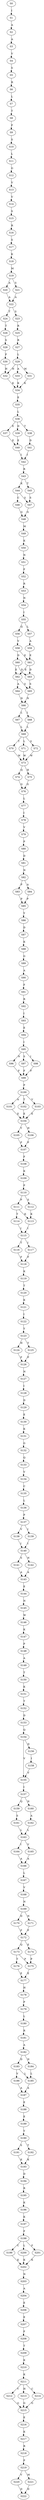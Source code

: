 strict digraph  {
	S0 -> S1 [ label = I ];
	S1 -> S2 [ label = A ];
	S2 -> S3 [ label = A ];
	S3 -> S4 [ label = V ];
	S4 -> S5 [ label = S ];
	S5 -> S6 [ label = R ];
	S6 -> S7 [ label = L ];
	S7 -> S8 [ label = T ];
	S8 -> S9 [ label = F ];
	S9 -> S10 [ label = S ];
	S10 -> S11 [ label = L ];
	S11 -> S12 [ label = G ];
	S12 -> S13 [ label = V ];
	S13 -> S14 [ label = V ];
	S14 -> S15 [ label = S ];
	S15 -> S16 [ label = R ];
	S16 -> S17 [ label = S ];
	S17 -> S18 [ label = K ];
	S18 -> S19 [ label = M ];
	S19 -> S20 [ label = A ];
	S19 -> S21 [ label = S ];
	S20 -> S22 [ label = A ];
	S21 -> S22 [ label = A ];
	S22 -> S23 [ label = S ];
	S22 -> S24 [ label = T ];
	S23 -> S25 [ label = R ];
	S24 -> S26 [ label = T ];
	S25 -> S27 [ label = R ];
	S26 -> S28 [ label = S ];
	S27 -> S29 [ label = L ];
	S28 -> S30 [ label = F ];
	S29 -> S31 [ label = M ];
	S29 -> S32 [ label = H ];
	S29 -> S33 [ label = A ];
	S30 -> S32 [ label = H ];
	S31 -> S34 [ label = K ];
	S32 -> S34 [ label = K ];
	S33 -> S34 [ label = K ];
	S34 -> S35 [ label = E ];
	S35 -> S36 [ label = L ];
	S36 -> S37 [ label = E ];
	S36 -> S38 [ label = T ];
	S36 -> S39 [ label = D ];
	S37 -> S40 [ label = E ];
	S38 -> S41 [ label = D ];
	S39 -> S40 [ label = E ];
	S40 -> S42 [ label = I ];
	S41 -> S42 [ label = I ];
	S42 -> S43 [ label = R ];
	S43 -> S44 [ label = K ];
	S43 -> S45 [ label = T ];
	S44 -> S46 [ label = C ];
	S44 -> S47 [ label = S ];
	S45 -> S47 [ label = S ];
	S46 -> S48 [ label = G ];
	S47 -> S48 [ label = G ];
	S48 -> S49 [ label = M ];
	S49 -> S50 [ label = K ];
	S50 -> S51 [ label = N ];
	S51 -> S52 [ label = F ];
	S52 -> S53 [ label = R ];
	S53 -> S54 [ label = N ];
	S54 -> S55 [ label = I ];
	S55 -> S56 [ label = Q ];
	S55 -> S57 [ label = L ];
	S56 -> S58 [ label = V ];
	S57 -> S59 [ label = A ];
	S58 -> S60 [ label = D ];
	S58 -> S61 [ label = E ];
	S59 -> S61 [ label = E ];
	S60 -> S62 [ label = E ];
	S60 -> S63 [ label = D ];
	S61 -> S63 [ label = D ];
	S61 -> S62 [ label = E ];
	S62 -> S64 [ label = A ];
	S62 -> S65 [ label = S ];
	S63 -> S65 [ label = S ];
	S64 -> S66 [ label = N ];
	S65 -> S66 [ label = N ];
	S66 -> S67 [ label = L ];
	S66 -> S68 [ label = I ];
	S67 -> S69 [ label = L ];
	S68 -> S69 [ label = L ];
	S69 -> S70 [ label = T ];
	S69 -> S71 [ label = L ];
	S69 -> S72 [ label = S ];
	S70 -> S73 [ label = W ];
	S71 -> S73 [ label = W ];
	S72 -> S73 [ label = W ];
	S73 -> S74 [ label = Q ];
	S73 -> S75 [ label = H ];
	S74 -> S76 [ label = G ];
	S75 -> S76 [ label = G ];
	S76 -> S77 [ label = L ];
	S77 -> S78 [ label = I ];
	S78 -> S79 [ label = V ];
	S79 -> S80 [ label = P ];
	S80 -> S81 [ label = D ];
	S81 -> S82 [ label = N ];
	S82 -> S83 [ label = P ];
	S82 -> S84 [ label = A ];
	S83 -> S85 [ label = P ];
	S84 -> S85 [ label = P ];
	S85 -> S86 [ label = Y ];
	S86 -> S87 [ label = D ];
	S87 -> S88 [ label = K ];
	S88 -> S89 [ label = G ];
	S89 -> S90 [ label = A ];
	S90 -> S91 [ label = F ];
	S91 -> S92 [ label = R ];
	S92 -> S93 [ label = I ];
	S93 -> S94 [ label = E ];
	S94 -> S95 [ label = I ];
	S95 -> S96 [ label = N ];
	S95 -> S97 [ label = S ];
	S95 -> S98 [ label = I ];
	S96 -> S99 [ label = F ];
	S97 -> S99 [ label = F ];
	S98 -> S99 [ label = F ];
	S99 -> S100 [ label = P ];
	S100 -> S101 [ label = A ];
	S100 -> S102 [ label = T ];
	S100 -> S103 [ label = V ];
	S101 -> S104 [ label = E ];
	S102 -> S104 [ label = E ];
	S103 -> S104 [ label = E ];
	S104 -> S105 [ label = Y ];
	S104 -> S106 [ label = H ];
	S105 -> S107 [ label = P ];
	S106 -> S107 [ label = P ];
	S107 -> S108 [ label = F ];
	S108 -> S109 [ label = K ];
	S109 -> S110 [ label = P ];
	S110 -> S111 [ label = P ];
	S110 -> S112 [ label = S ];
	S111 -> S113 [ label = K ];
	S111 -> S114 [ label = T ];
	S112 -> S113 [ label = K ];
	S113 -> S115 [ label = I ];
	S114 -> S115 [ label = I ];
	S115 -> S116 [ label = T ];
	S115 -> S117 [ label = I ];
	S116 -> S118 [ label = F ];
	S117 -> S118 [ label = F ];
	S118 -> S119 [ label = K ];
	S119 -> S120 [ label = T ];
	S120 -> S121 [ label = K ];
	S121 -> S122 [ label = I ];
	S122 -> S123 [ label = Y ];
	S123 -> S124 [ label = H ];
	S123 -> S125 [ label = Y ];
	S124 -> S126 [ label = P ];
	S125 -> S126 [ label = P ];
	S126 -> S127 [ label = N ];
	S127 -> S128 [ label = I ];
	S128 -> S129 [ label = D ];
	S129 -> S130 [ label = E ];
	S130 -> S131 [ label = K ];
	S131 -> S132 [ label = G ];
	S132 -> S133 [ label = Q ];
	S133 -> S134 [ label = V ];
	S134 -> S135 [ label = C ];
	S135 -> S136 [ label = L ];
	S136 -> S137 [ label = P ];
	S137 -> S138 [ label = V ];
	S137 -> S139 [ label = I ];
	S138 -> S140 [ label = I ];
	S139 -> S140 [ label = I ];
	S140 -> S141 [ label = S ];
	S140 -> S142 [ label = N ];
	S141 -> S143 [ label = A ];
	S142 -> S143 [ label = A ];
	S143 -> S144 [ label = E ];
	S144 -> S145 [ label = N ];
	S145 -> S146 [ label = W ];
	S146 -> S147 [ label = K ];
	S147 -> S148 [ label = P ];
	S148 -> S149 [ label = A ];
	S149 -> S150 [ label = T ];
	S150 -> S151 [ label = K ];
	S151 -> S152 [ label = T ];
	S152 -> S153 [ label = D ];
	S153 -> S154 [ label = Q ];
	S154 -> S155 [ label = V ];
	S154 -> S156 [ label = D ];
	S155 -> S157 [ label = I ];
	S156 -> S158 [ label = I ];
	S157 -> S159 [ label = Q ];
	S157 -> S160 [ label = N ];
	S158 -> S155 [ label = V ];
	S159 -> S161 [ label = S ];
	S160 -> S162 [ label = A ];
	S161 -> S163 [ label = L ];
	S162 -> S163 [ label = L ];
	S163 -> S164 [ label = I ];
	S163 -> S165 [ label = V ];
	S164 -> S166 [ label = A ];
	S165 -> S166 [ label = A ];
	S166 -> S167 [ label = L ];
	S167 -> S168 [ label = V ];
	S168 -> S169 [ label = N ];
	S169 -> S170 [ label = D ];
	S169 -> S171 [ label = N ];
	S170 -> S172 [ label = P ];
	S171 -> S172 [ label = P ];
	S172 -> S173 [ label = Q ];
	S172 -> S174 [ label = E ];
	S173 -> S175 [ label = P ];
	S173 -> S176 [ label = T ];
	S174 -> S175 [ label = P ];
	S175 -> S177 [ label = E ];
	S176 -> S177 [ label = E ];
	S177 -> S178 [ label = H ];
	S178 -> S179 [ label = P ];
	S179 -> S180 [ label = L ];
	S180 -> S181 [ label = R ];
	S181 -> S182 [ label = A ];
	S182 -> S183 [ label = D ];
	S182 -> S184 [ label = N ];
	S183 -> S185 [ label = L ];
	S183 -> S186 [ label = V ];
	S184 -> S185 [ label = L ];
	S185 -> S187 [ label = A ];
	S186 -> S187 [ label = A ];
	S187 -> S188 [ label = E ];
	S188 -> S189 [ label = E ];
	S189 -> S190 [ label = Y ];
	S190 -> S191 [ label = S ];
	S190 -> S192 [ label = T ];
	S191 -> S193 [ label = K ];
	S192 -> S193 [ label = K ];
	S193 -> S194 [ label = D ];
	S194 -> S195 [ label = R ];
	S195 -> S196 [ label = K ];
	S196 -> S197 [ label = K ];
	S197 -> S198 [ label = F ];
	S198 -> S199 [ label = C ];
	S198 -> S200 [ label = L ];
	S198 -> S201 [ label = F ];
	S199 -> S202 [ label = K ];
	S200 -> S202 [ label = K ];
	S201 -> S202 [ label = K ];
	S202 -> S203 [ label = N ];
	S203 -> S204 [ label = A ];
	S204 -> S206 [ label = E ];
	S206 -> S207 [ label = E ];
	S207 -> S208 [ label = F ];
	S208 -> S209 [ label = T ];
	S209 -> S210 [ label = K ];
	S210 -> S211 [ label = K ];
	S211 -> S212 [ label = Y ];
	S211 -> S213 [ label = H ];
	S211 -> S214 [ label = C ];
	S212 -> S215 [ label = G ];
	S213 -> S215 [ label = G ];
	S214 -> S215 [ label = G ];
	S215 -> S216 [ label = E ];
	S216 -> S217 [ label = K ];
	S217 -> S218 [ label = R ];
	S218 -> S219 [ label = P ];
	S219 -> S220 [ label = V ];
	S219 -> S221 [ label = M ];
	S220 -> S222 [ label = D ];
	S221 -> S222 [ label = D ];
}

